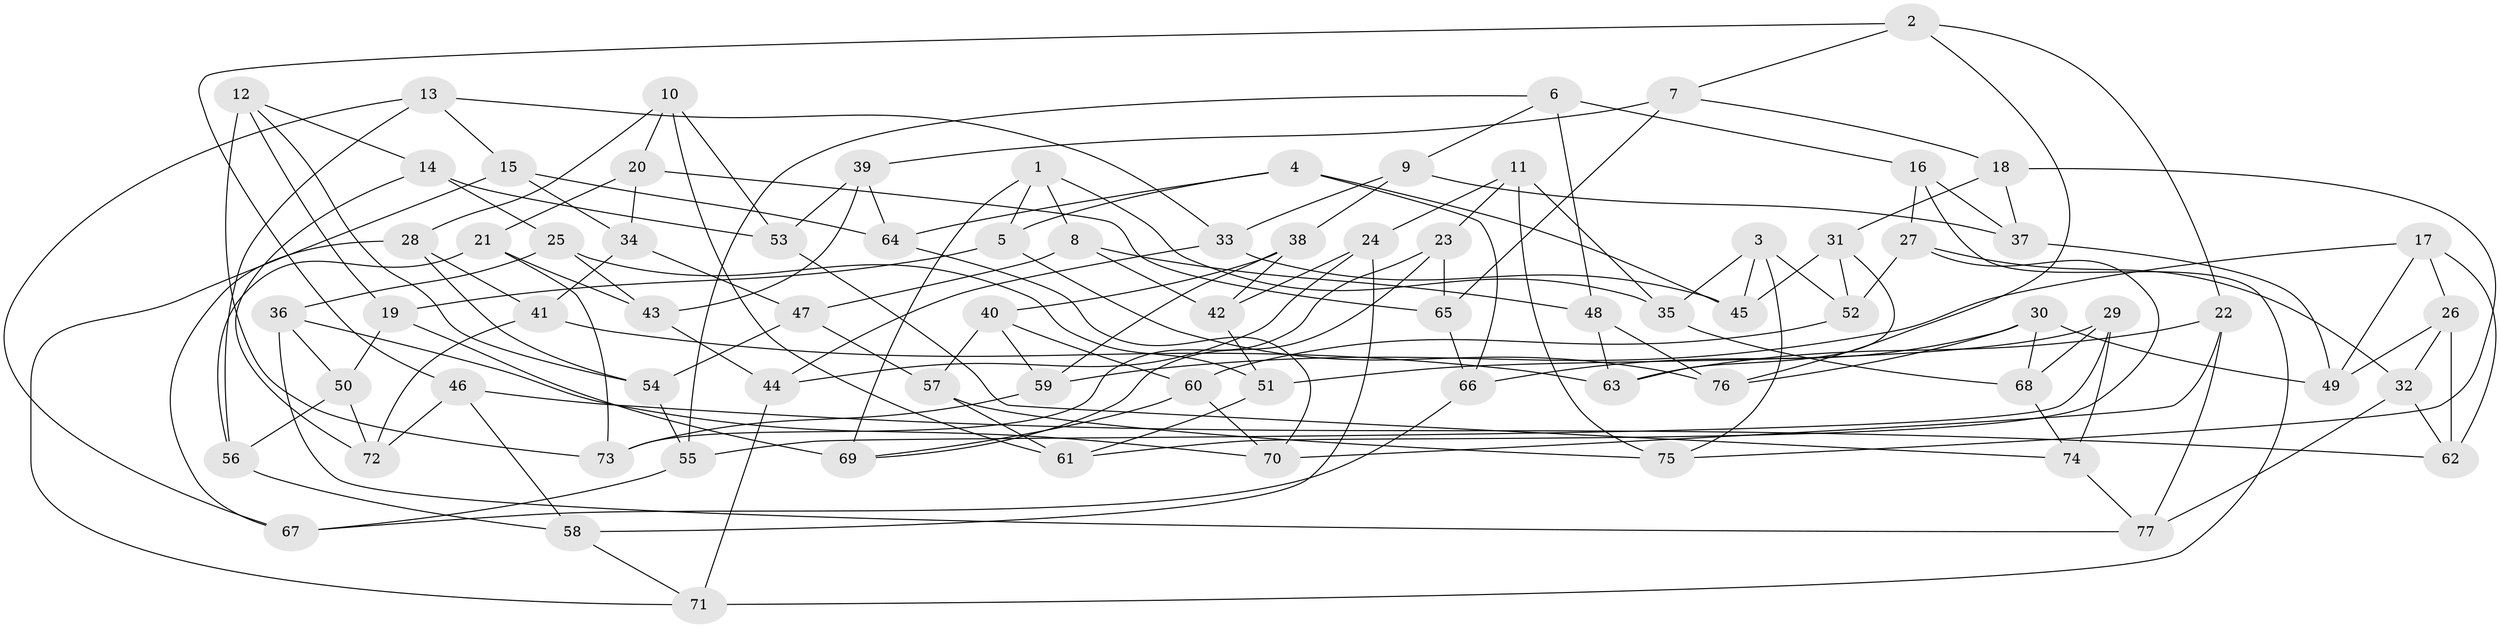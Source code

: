 // coarse degree distribution, {6: 0.39622641509433965, 4: 0.5283018867924528, 5: 0.05660377358490566, 3: 0.018867924528301886}
// Generated by graph-tools (version 1.1) at 2025/52/02/27/25 19:52:34]
// undirected, 77 vertices, 154 edges
graph export_dot {
graph [start="1"]
  node [color=gray90,style=filled];
  1;
  2;
  3;
  4;
  5;
  6;
  7;
  8;
  9;
  10;
  11;
  12;
  13;
  14;
  15;
  16;
  17;
  18;
  19;
  20;
  21;
  22;
  23;
  24;
  25;
  26;
  27;
  28;
  29;
  30;
  31;
  32;
  33;
  34;
  35;
  36;
  37;
  38;
  39;
  40;
  41;
  42;
  43;
  44;
  45;
  46;
  47;
  48;
  49;
  50;
  51;
  52;
  53;
  54;
  55;
  56;
  57;
  58;
  59;
  60;
  61;
  62;
  63;
  64;
  65;
  66;
  67;
  68;
  69;
  70;
  71;
  72;
  73;
  74;
  75;
  76;
  77;
  1 -- 5;
  1 -- 8;
  1 -- 69;
  1 -- 35;
  2 -- 46;
  2 -- 22;
  2 -- 76;
  2 -- 7;
  3 -- 35;
  3 -- 45;
  3 -- 52;
  3 -- 75;
  4 -- 64;
  4 -- 66;
  4 -- 45;
  4 -- 5;
  5 -- 76;
  5 -- 19;
  6 -- 55;
  6 -- 9;
  6 -- 48;
  6 -- 16;
  7 -- 18;
  7 -- 39;
  7 -- 65;
  8 -- 47;
  8 -- 42;
  8 -- 48;
  9 -- 37;
  9 -- 33;
  9 -- 38;
  10 -- 61;
  10 -- 53;
  10 -- 28;
  10 -- 20;
  11 -- 35;
  11 -- 24;
  11 -- 23;
  11 -- 75;
  12 -- 54;
  12 -- 19;
  12 -- 73;
  12 -- 14;
  13 -- 15;
  13 -- 56;
  13 -- 67;
  13 -- 33;
  14 -- 53;
  14 -- 72;
  14 -- 25;
  15 -- 34;
  15 -- 64;
  15 -- 71;
  16 -- 37;
  16 -- 27;
  16 -- 71;
  17 -- 62;
  17 -- 49;
  17 -- 59;
  17 -- 26;
  18 -- 31;
  18 -- 75;
  18 -- 37;
  19 -- 69;
  19 -- 50;
  20 -- 65;
  20 -- 21;
  20 -- 34;
  21 -- 56;
  21 -- 43;
  21 -- 73;
  22 -- 70;
  22 -- 77;
  22 -- 63;
  23 -- 73;
  23 -- 65;
  23 -- 69;
  24 -- 58;
  24 -- 44;
  24 -- 42;
  25 -- 36;
  25 -- 43;
  25 -- 51;
  26 -- 49;
  26 -- 62;
  26 -- 32;
  27 -- 61;
  27 -- 52;
  27 -- 32;
  28 -- 41;
  28 -- 54;
  28 -- 67;
  29 -- 68;
  29 -- 51;
  29 -- 55;
  29 -- 74;
  30 -- 66;
  30 -- 68;
  30 -- 76;
  30 -- 49;
  31 -- 63;
  31 -- 52;
  31 -- 45;
  32 -- 77;
  32 -- 62;
  33 -- 44;
  33 -- 45;
  34 -- 41;
  34 -- 47;
  35 -- 68;
  36 -- 70;
  36 -- 77;
  36 -- 50;
  37 -- 49;
  38 -- 59;
  38 -- 40;
  38 -- 42;
  39 -- 43;
  39 -- 53;
  39 -- 64;
  40 -- 60;
  40 -- 59;
  40 -- 57;
  41 -- 63;
  41 -- 72;
  42 -- 51;
  43 -- 44;
  44 -- 71;
  46 -- 62;
  46 -- 58;
  46 -- 72;
  47 -- 54;
  47 -- 57;
  48 -- 76;
  48 -- 63;
  50 -- 72;
  50 -- 56;
  51 -- 61;
  52 -- 60;
  53 -- 74;
  54 -- 55;
  55 -- 67;
  56 -- 58;
  57 -- 61;
  57 -- 75;
  58 -- 71;
  59 -- 73;
  60 -- 70;
  60 -- 69;
  64 -- 70;
  65 -- 66;
  66 -- 67;
  68 -- 74;
  74 -- 77;
}
